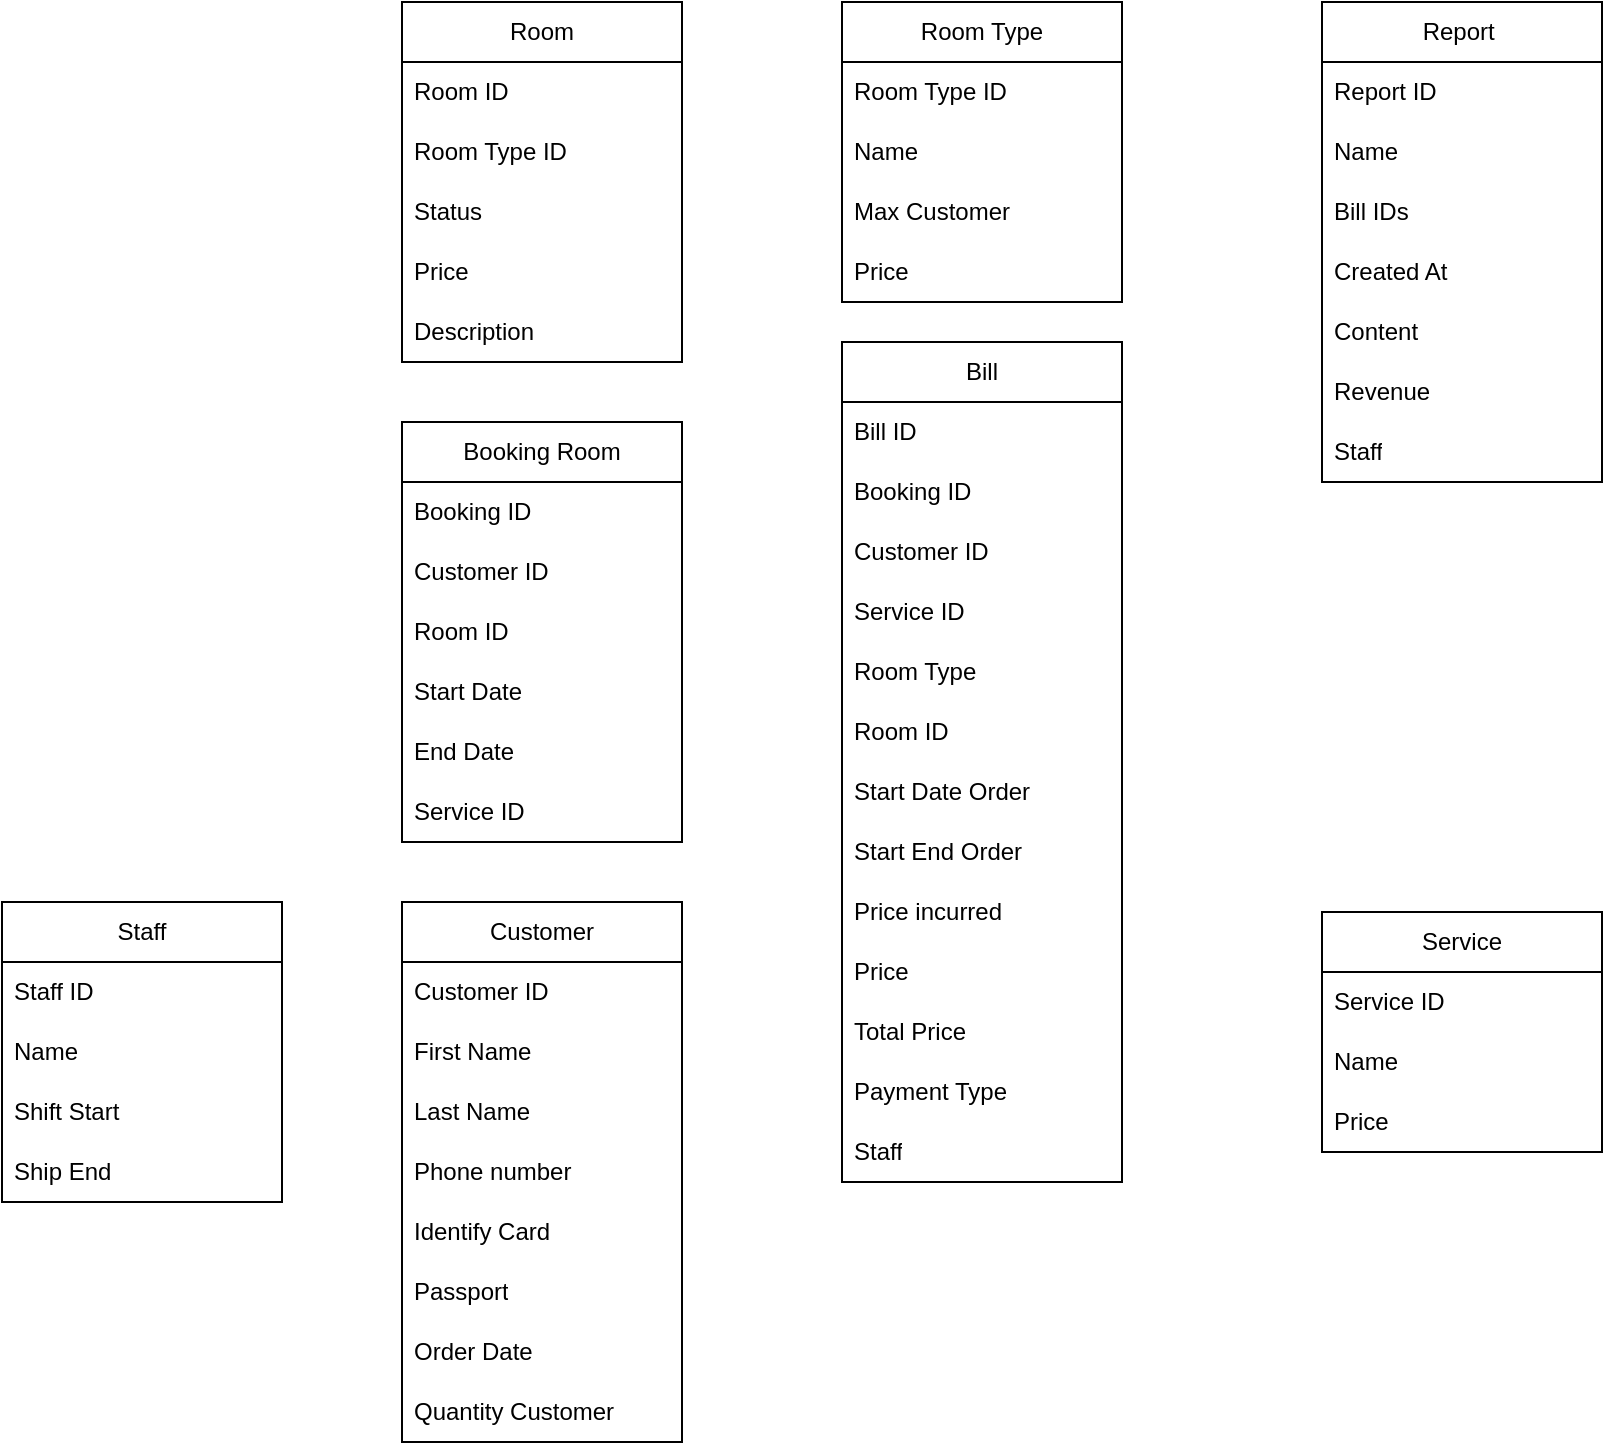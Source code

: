 <mxfile version="21.6.9" type="github">
  <diagram name="Page-1" id="8H-8xmzPVinGmGW4ERsI">
    <mxGraphModel dx="1900" dy="1666" grid="1" gridSize="10" guides="1" tooltips="1" connect="1" arrows="1" fold="1" page="1" pageScale="1" pageWidth="850" pageHeight="1100" math="0" shadow="0">
      <root>
        <mxCell id="0" />
        <mxCell id="1" parent="0" />
        <mxCell id="ZdL72ZSbKMqBsgBOb5lX-1" value="Room" style="swimlane;fontStyle=0;childLayout=stackLayout;horizontal=1;startSize=30;horizontalStack=0;resizeParent=1;resizeParentMax=0;resizeLast=0;collapsible=1;marginBottom=0;whiteSpace=wrap;html=1;" vertex="1" parent="1">
          <mxGeometry x="-60" y="-290" width="140" height="180" as="geometry" />
        </mxCell>
        <mxCell id="ZdL72ZSbKMqBsgBOb5lX-2" value="Room ID" style="text;strokeColor=none;fillColor=none;align=left;verticalAlign=middle;spacingLeft=4;spacingRight=4;overflow=hidden;points=[[0,0.5],[1,0.5]];portConstraint=eastwest;rotatable=0;whiteSpace=wrap;html=1;" vertex="1" parent="ZdL72ZSbKMqBsgBOb5lX-1">
          <mxGeometry y="30" width="140" height="30" as="geometry" />
        </mxCell>
        <mxCell id="ZdL72ZSbKMqBsgBOb5lX-3" value="Room Type ID" style="text;strokeColor=none;fillColor=none;align=left;verticalAlign=middle;spacingLeft=4;spacingRight=4;overflow=hidden;points=[[0,0.5],[1,0.5]];portConstraint=eastwest;rotatable=0;whiteSpace=wrap;html=1;" vertex="1" parent="ZdL72ZSbKMqBsgBOb5lX-1">
          <mxGeometry y="60" width="140" height="30" as="geometry" />
        </mxCell>
        <mxCell id="ZdL72ZSbKMqBsgBOb5lX-4" value="Status" style="text;strokeColor=none;fillColor=none;align=left;verticalAlign=middle;spacingLeft=4;spacingRight=4;overflow=hidden;points=[[0,0.5],[1,0.5]];portConstraint=eastwest;rotatable=0;whiteSpace=wrap;html=1;" vertex="1" parent="ZdL72ZSbKMqBsgBOb5lX-1">
          <mxGeometry y="90" width="140" height="30" as="geometry" />
        </mxCell>
        <mxCell id="ZdL72ZSbKMqBsgBOb5lX-26" value="Price" style="text;strokeColor=none;fillColor=none;align=left;verticalAlign=middle;spacingLeft=4;spacingRight=4;overflow=hidden;points=[[0,0.5],[1,0.5]];portConstraint=eastwest;rotatable=0;whiteSpace=wrap;html=1;" vertex="1" parent="ZdL72ZSbKMqBsgBOb5lX-1">
          <mxGeometry y="120" width="140" height="30" as="geometry" />
        </mxCell>
        <mxCell id="ZdL72ZSbKMqBsgBOb5lX-27" value="Description" style="text;strokeColor=none;fillColor=none;align=left;verticalAlign=middle;spacingLeft=4;spacingRight=4;overflow=hidden;points=[[0,0.5],[1,0.5]];portConstraint=eastwest;rotatable=0;whiteSpace=wrap;html=1;" vertex="1" parent="ZdL72ZSbKMqBsgBOb5lX-1">
          <mxGeometry y="150" width="140" height="30" as="geometry" />
        </mxCell>
        <mxCell id="ZdL72ZSbKMqBsgBOb5lX-5" value="Customer" style="swimlane;fontStyle=0;childLayout=stackLayout;horizontal=1;startSize=30;horizontalStack=0;resizeParent=1;resizeParentMax=0;resizeLast=0;collapsible=1;marginBottom=0;whiteSpace=wrap;html=1;" vertex="1" parent="1">
          <mxGeometry x="-60" y="160" width="140" height="270" as="geometry" />
        </mxCell>
        <mxCell id="ZdL72ZSbKMqBsgBOb5lX-6" value="Customer ID" style="text;strokeColor=none;fillColor=none;align=left;verticalAlign=middle;spacingLeft=4;spacingRight=4;overflow=hidden;points=[[0,0.5],[1,0.5]];portConstraint=eastwest;rotatable=0;whiteSpace=wrap;html=1;" vertex="1" parent="ZdL72ZSbKMqBsgBOb5lX-5">
          <mxGeometry y="30" width="140" height="30" as="geometry" />
        </mxCell>
        <mxCell id="ZdL72ZSbKMqBsgBOb5lX-7" value="First Name" style="text;strokeColor=none;fillColor=none;align=left;verticalAlign=middle;spacingLeft=4;spacingRight=4;overflow=hidden;points=[[0,0.5],[1,0.5]];portConstraint=eastwest;rotatable=0;whiteSpace=wrap;html=1;" vertex="1" parent="ZdL72ZSbKMqBsgBOb5lX-5">
          <mxGeometry y="60" width="140" height="30" as="geometry" />
        </mxCell>
        <mxCell id="ZdL72ZSbKMqBsgBOb5lX-8" value="Last Name" style="text;strokeColor=none;fillColor=none;align=left;verticalAlign=middle;spacingLeft=4;spacingRight=4;overflow=hidden;points=[[0,0.5],[1,0.5]];portConstraint=eastwest;rotatable=0;whiteSpace=wrap;html=1;" vertex="1" parent="ZdL72ZSbKMqBsgBOb5lX-5">
          <mxGeometry y="90" width="140" height="30" as="geometry" />
        </mxCell>
        <mxCell id="ZdL72ZSbKMqBsgBOb5lX-9" value="Phone number" style="text;strokeColor=none;fillColor=none;align=left;verticalAlign=middle;spacingLeft=4;spacingRight=4;overflow=hidden;points=[[0,0.5],[1,0.5]];portConstraint=eastwest;rotatable=0;whiteSpace=wrap;html=1;" vertex="1" parent="ZdL72ZSbKMqBsgBOb5lX-5">
          <mxGeometry y="120" width="140" height="30" as="geometry" />
        </mxCell>
        <mxCell id="ZdL72ZSbKMqBsgBOb5lX-15" value="Identify Card" style="text;strokeColor=none;fillColor=none;align=left;verticalAlign=middle;spacingLeft=4;spacingRight=4;overflow=hidden;points=[[0,0.5],[1,0.5]];portConstraint=eastwest;rotatable=0;whiteSpace=wrap;html=1;" vertex="1" parent="ZdL72ZSbKMqBsgBOb5lX-5">
          <mxGeometry y="150" width="140" height="30" as="geometry" />
        </mxCell>
        <mxCell id="ZdL72ZSbKMqBsgBOb5lX-16" value="Passport" style="text;strokeColor=none;fillColor=none;align=left;verticalAlign=middle;spacingLeft=4;spacingRight=4;overflow=hidden;points=[[0,0.5],[1,0.5]];portConstraint=eastwest;rotatable=0;whiteSpace=wrap;html=1;" vertex="1" parent="ZdL72ZSbKMqBsgBOb5lX-5">
          <mxGeometry y="180" width="140" height="30" as="geometry" />
        </mxCell>
        <mxCell id="ZdL72ZSbKMqBsgBOb5lX-17" value="Order Date" style="text;strokeColor=none;fillColor=none;align=left;verticalAlign=middle;spacingLeft=4;spacingRight=4;overflow=hidden;points=[[0,0.5],[1,0.5]];portConstraint=eastwest;rotatable=0;whiteSpace=wrap;html=1;" vertex="1" parent="ZdL72ZSbKMqBsgBOb5lX-5">
          <mxGeometry y="210" width="140" height="30" as="geometry" />
        </mxCell>
        <mxCell id="ZdL72ZSbKMqBsgBOb5lX-18" value="Quantity&amp;nbsp;Customer" style="text;strokeColor=none;fillColor=none;align=left;verticalAlign=middle;spacingLeft=4;spacingRight=4;overflow=hidden;points=[[0,0.5],[1,0.5]];portConstraint=eastwest;rotatable=0;whiteSpace=wrap;html=1;" vertex="1" parent="ZdL72ZSbKMqBsgBOb5lX-5">
          <mxGeometry y="240" width="140" height="30" as="geometry" />
        </mxCell>
        <mxCell id="ZdL72ZSbKMqBsgBOb5lX-19" value="Booking Room" style="swimlane;fontStyle=0;childLayout=stackLayout;horizontal=1;startSize=30;horizontalStack=0;resizeParent=1;resizeParentMax=0;resizeLast=0;collapsible=1;marginBottom=0;whiteSpace=wrap;html=1;" vertex="1" parent="1">
          <mxGeometry x="-60" y="-80" width="140" height="210" as="geometry" />
        </mxCell>
        <mxCell id="ZdL72ZSbKMqBsgBOb5lX-20" value="Booking ID" style="text;strokeColor=none;fillColor=none;align=left;verticalAlign=middle;spacingLeft=4;spacingRight=4;overflow=hidden;points=[[0,0.5],[1,0.5]];portConstraint=eastwest;rotatable=0;whiteSpace=wrap;html=1;" vertex="1" parent="ZdL72ZSbKMqBsgBOb5lX-19">
          <mxGeometry y="30" width="140" height="30" as="geometry" />
        </mxCell>
        <mxCell id="ZdL72ZSbKMqBsgBOb5lX-21" value="Customer ID" style="text;strokeColor=none;fillColor=none;align=left;verticalAlign=middle;spacingLeft=4;spacingRight=4;overflow=hidden;points=[[0,0.5],[1,0.5]];portConstraint=eastwest;rotatable=0;whiteSpace=wrap;html=1;" vertex="1" parent="ZdL72ZSbKMqBsgBOb5lX-19">
          <mxGeometry y="60" width="140" height="30" as="geometry" />
        </mxCell>
        <mxCell id="ZdL72ZSbKMqBsgBOb5lX-22" value="Room ID" style="text;strokeColor=none;fillColor=none;align=left;verticalAlign=middle;spacingLeft=4;spacingRight=4;overflow=hidden;points=[[0,0.5],[1,0.5]];portConstraint=eastwest;rotatable=0;whiteSpace=wrap;html=1;" vertex="1" parent="ZdL72ZSbKMqBsgBOb5lX-19">
          <mxGeometry y="90" width="140" height="30" as="geometry" />
        </mxCell>
        <mxCell id="ZdL72ZSbKMqBsgBOb5lX-23" value="Start Date" style="text;strokeColor=none;fillColor=none;align=left;verticalAlign=middle;spacingLeft=4;spacingRight=4;overflow=hidden;points=[[0,0.5],[1,0.5]];portConstraint=eastwest;rotatable=0;whiteSpace=wrap;html=1;" vertex="1" parent="ZdL72ZSbKMqBsgBOb5lX-19">
          <mxGeometry y="120" width="140" height="30" as="geometry" />
        </mxCell>
        <mxCell id="ZdL72ZSbKMqBsgBOb5lX-24" value="End Date" style="text;strokeColor=none;fillColor=none;align=left;verticalAlign=middle;spacingLeft=4;spacingRight=4;overflow=hidden;points=[[0,0.5],[1,0.5]];portConstraint=eastwest;rotatable=0;whiteSpace=wrap;html=1;" vertex="1" parent="ZdL72ZSbKMqBsgBOb5lX-19">
          <mxGeometry y="150" width="140" height="30" as="geometry" />
        </mxCell>
        <mxCell id="ZdL72ZSbKMqBsgBOb5lX-39" value="Service ID" style="text;strokeColor=none;fillColor=none;align=left;verticalAlign=middle;spacingLeft=4;spacingRight=4;overflow=hidden;points=[[0,0.5],[1,0.5]];portConstraint=eastwest;rotatable=0;whiteSpace=wrap;html=1;" vertex="1" parent="ZdL72ZSbKMqBsgBOb5lX-19">
          <mxGeometry y="180" width="140" height="30" as="geometry" />
        </mxCell>
        <mxCell id="ZdL72ZSbKMqBsgBOb5lX-28" value="Bill" style="swimlane;fontStyle=0;childLayout=stackLayout;horizontal=1;startSize=30;horizontalStack=0;resizeParent=1;resizeParentMax=0;resizeLast=0;collapsible=1;marginBottom=0;whiteSpace=wrap;html=1;" vertex="1" parent="1">
          <mxGeometry x="160" y="-120" width="140" height="420" as="geometry" />
        </mxCell>
        <mxCell id="ZdL72ZSbKMqBsgBOb5lX-29" value="Bill ID" style="text;strokeColor=none;fillColor=none;align=left;verticalAlign=middle;spacingLeft=4;spacingRight=4;overflow=hidden;points=[[0,0.5],[1,0.5]];portConstraint=eastwest;rotatable=0;whiteSpace=wrap;html=1;" vertex="1" parent="ZdL72ZSbKMqBsgBOb5lX-28">
          <mxGeometry y="30" width="140" height="30" as="geometry" />
        </mxCell>
        <mxCell id="ZdL72ZSbKMqBsgBOb5lX-30" value="Booking ID" style="text;strokeColor=none;fillColor=none;align=left;verticalAlign=middle;spacingLeft=4;spacingRight=4;overflow=hidden;points=[[0,0.5],[1,0.5]];portConstraint=eastwest;rotatable=0;whiteSpace=wrap;html=1;" vertex="1" parent="ZdL72ZSbKMqBsgBOb5lX-28">
          <mxGeometry y="60" width="140" height="30" as="geometry" />
        </mxCell>
        <mxCell id="ZdL72ZSbKMqBsgBOb5lX-31" value="Customer ID" style="text;strokeColor=none;fillColor=none;align=left;verticalAlign=middle;spacingLeft=4;spacingRight=4;overflow=hidden;points=[[0,0.5],[1,0.5]];portConstraint=eastwest;rotatable=0;whiteSpace=wrap;html=1;" vertex="1" parent="ZdL72ZSbKMqBsgBOb5lX-28">
          <mxGeometry y="90" width="140" height="30" as="geometry" />
        </mxCell>
        <mxCell id="ZdL72ZSbKMqBsgBOb5lX-32" value="Service ID" style="text;strokeColor=none;fillColor=none;align=left;verticalAlign=middle;spacingLeft=4;spacingRight=4;overflow=hidden;points=[[0,0.5],[1,0.5]];portConstraint=eastwest;rotatable=0;whiteSpace=wrap;html=1;" vertex="1" parent="ZdL72ZSbKMqBsgBOb5lX-28">
          <mxGeometry y="120" width="140" height="30" as="geometry" />
        </mxCell>
        <mxCell id="ZdL72ZSbKMqBsgBOb5lX-33" value="Room Type" style="text;strokeColor=none;fillColor=none;align=left;verticalAlign=middle;spacingLeft=4;spacingRight=4;overflow=hidden;points=[[0,0.5],[1,0.5]];portConstraint=eastwest;rotatable=0;whiteSpace=wrap;html=1;" vertex="1" parent="ZdL72ZSbKMqBsgBOb5lX-28">
          <mxGeometry y="150" width="140" height="30" as="geometry" />
        </mxCell>
        <mxCell id="ZdL72ZSbKMqBsgBOb5lX-34" value="Room ID" style="text;strokeColor=none;fillColor=none;align=left;verticalAlign=middle;spacingLeft=4;spacingRight=4;overflow=hidden;points=[[0,0.5],[1,0.5]];portConstraint=eastwest;rotatable=0;whiteSpace=wrap;html=1;" vertex="1" parent="ZdL72ZSbKMqBsgBOb5lX-28">
          <mxGeometry y="180" width="140" height="30" as="geometry" />
        </mxCell>
        <mxCell id="ZdL72ZSbKMqBsgBOb5lX-35" value="Start Date Order" style="text;strokeColor=none;fillColor=none;align=left;verticalAlign=middle;spacingLeft=4;spacingRight=4;overflow=hidden;points=[[0,0.5],[1,0.5]];portConstraint=eastwest;rotatable=0;whiteSpace=wrap;html=1;" vertex="1" parent="ZdL72ZSbKMqBsgBOb5lX-28">
          <mxGeometry y="210" width="140" height="30" as="geometry" />
        </mxCell>
        <mxCell id="ZdL72ZSbKMqBsgBOb5lX-36" value="Start End Order" style="text;strokeColor=none;fillColor=none;align=left;verticalAlign=middle;spacingLeft=4;spacingRight=4;overflow=hidden;points=[[0,0.5],[1,0.5]];portConstraint=eastwest;rotatable=0;whiteSpace=wrap;html=1;" vertex="1" parent="ZdL72ZSbKMqBsgBOb5lX-28">
          <mxGeometry y="240" width="140" height="30" as="geometry" />
        </mxCell>
        <mxCell id="ZdL72ZSbKMqBsgBOb5lX-37" value="Price incurred" style="text;strokeColor=none;fillColor=none;align=left;verticalAlign=middle;spacingLeft=4;spacingRight=4;overflow=hidden;points=[[0,0.5],[1,0.5]];portConstraint=eastwest;rotatable=0;whiteSpace=wrap;html=1;" vertex="1" parent="ZdL72ZSbKMqBsgBOb5lX-28">
          <mxGeometry y="270" width="140" height="30" as="geometry" />
        </mxCell>
        <mxCell id="ZdL72ZSbKMqBsgBOb5lX-38" value="Price" style="text;strokeColor=none;fillColor=none;align=left;verticalAlign=middle;spacingLeft=4;spacingRight=4;overflow=hidden;points=[[0,0.5],[1,0.5]];portConstraint=eastwest;rotatable=0;whiteSpace=wrap;html=1;" vertex="1" parent="ZdL72ZSbKMqBsgBOb5lX-28">
          <mxGeometry y="300" width="140" height="30" as="geometry" />
        </mxCell>
        <mxCell id="ZdL72ZSbKMqBsgBOb5lX-40" value="Total Price" style="text;strokeColor=none;fillColor=none;align=left;verticalAlign=middle;spacingLeft=4;spacingRight=4;overflow=hidden;points=[[0,0.5],[1,0.5]];portConstraint=eastwest;rotatable=0;whiteSpace=wrap;html=1;" vertex="1" parent="ZdL72ZSbKMqBsgBOb5lX-28">
          <mxGeometry y="330" width="140" height="30" as="geometry" />
        </mxCell>
        <mxCell id="ZdL72ZSbKMqBsgBOb5lX-41" value="Payment Type" style="text;strokeColor=none;fillColor=none;align=left;verticalAlign=middle;spacingLeft=4;spacingRight=4;overflow=hidden;points=[[0,0.5],[1,0.5]];portConstraint=eastwest;rotatable=0;whiteSpace=wrap;html=1;" vertex="1" parent="ZdL72ZSbKMqBsgBOb5lX-28">
          <mxGeometry y="360" width="140" height="30" as="geometry" />
        </mxCell>
        <mxCell id="ZdL72ZSbKMqBsgBOb5lX-42" value="Staff" style="text;strokeColor=none;fillColor=none;align=left;verticalAlign=middle;spacingLeft=4;spacingRight=4;overflow=hidden;points=[[0,0.5],[1,0.5]];portConstraint=eastwest;rotatable=0;whiteSpace=wrap;html=1;" vertex="1" parent="ZdL72ZSbKMqBsgBOb5lX-28">
          <mxGeometry y="390" width="140" height="30" as="geometry" />
        </mxCell>
        <mxCell id="ZdL72ZSbKMqBsgBOb5lX-43" value="Room Type" style="swimlane;fontStyle=0;childLayout=stackLayout;horizontal=1;startSize=30;horizontalStack=0;resizeParent=1;resizeParentMax=0;resizeLast=0;collapsible=1;marginBottom=0;whiteSpace=wrap;html=1;" vertex="1" parent="1">
          <mxGeometry x="160" y="-290" width="140" height="150" as="geometry" />
        </mxCell>
        <mxCell id="ZdL72ZSbKMqBsgBOb5lX-44" value="Room Type ID" style="text;strokeColor=none;fillColor=none;align=left;verticalAlign=middle;spacingLeft=4;spacingRight=4;overflow=hidden;points=[[0,0.5],[1,0.5]];portConstraint=eastwest;rotatable=0;whiteSpace=wrap;html=1;" vertex="1" parent="ZdL72ZSbKMqBsgBOb5lX-43">
          <mxGeometry y="30" width="140" height="30" as="geometry" />
        </mxCell>
        <mxCell id="ZdL72ZSbKMqBsgBOb5lX-45" value="Name" style="text;strokeColor=none;fillColor=none;align=left;verticalAlign=middle;spacingLeft=4;spacingRight=4;overflow=hidden;points=[[0,0.5],[1,0.5]];portConstraint=eastwest;rotatable=0;whiteSpace=wrap;html=1;" vertex="1" parent="ZdL72ZSbKMqBsgBOb5lX-43">
          <mxGeometry y="60" width="140" height="30" as="geometry" />
        </mxCell>
        <mxCell id="ZdL72ZSbKMqBsgBOb5lX-46" value="Max Customer" style="text;strokeColor=none;fillColor=none;align=left;verticalAlign=middle;spacingLeft=4;spacingRight=4;overflow=hidden;points=[[0,0.5],[1,0.5]];portConstraint=eastwest;rotatable=0;whiteSpace=wrap;html=1;" vertex="1" parent="ZdL72ZSbKMqBsgBOb5lX-43">
          <mxGeometry y="90" width="140" height="30" as="geometry" />
        </mxCell>
        <mxCell id="ZdL72ZSbKMqBsgBOb5lX-47" value="Price" style="text;strokeColor=none;fillColor=none;align=left;verticalAlign=middle;spacingLeft=4;spacingRight=4;overflow=hidden;points=[[0,0.5],[1,0.5]];portConstraint=eastwest;rotatable=0;whiteSpace=wrap;html=1;" vertex="1" parent="ZdL72ZSbKMqBsgBOb5lX-43">
          <mxGeometry y="120" width="140" height="30" as="geometry" />
        </mxCell>
        <mxCell id="ZdL72ZSbKMqBsgBOb5lX-48" value="Report&amp;nbsp;" style="swimlane;fontStyle=0;childLayout=stackLayout;horizontal=1;startSize=30;horizontalStack=0;resizeParent=1;resizeParentMax=0;resizeLast=0;collapsible=1;marginBottom=0;whiteSpace=wrap;html=1;" vertex="1" parent="1">
          <mxGeometry x="400" y="-290" width="140" height="240" as="geometry" />
        </mxCell>
        <mxCell id="ZdL72ZSbKMqBsgBOb5lX-49" value="Report ID" style="text;strokeColor=none;fillColor=none;align=left;verticalAlign=middle;spacingLeft=4;spacingRight=4;overflow=hidden;points=[[0,0.5],[1,0.5]];portConstraint=eastwest;rotatable=0;whiteSpace=wrap;html=1;" vertex="1" parent="ZdL72ZSbKMqBsgBOb5lX-48">
          <mxGeometry y="30" width="140" height="30" as="geometry" />
        </mxCell>
        <mxCell id="ZdL72ZSbKMqBsgBOb5lX-50" value="Name" style="text;strokeColor=none;fillColor=none;align=left;verticalAlign=middle;spacingLeft=4;spacingRight=4;overflow=hidden;points=[[0,0.5],[1,0.5]];portConstraint=eastwest;rotatable=0;whiteSpace=wrap;html=1;" vertex="1" parent="ZdL72ZSbKMqBsgBOb5lX-48">
          <mxGeometry y="60" width="140" height="30" as="geometry" />
        </mxCell>
        <mxCell id="ZdL72ZSbKMqBsgBOb5lX-51" value="Bill IDs" style="text;strokeColor=none;fillColor=none;align=left;verticalAlign=middle;spacingLeft=4;spacingRight=4;overflow=hidden;points=[[0,0.5],[1,0.5]];portConstraint=eastwest;rotatable=0;whiteSpace=wrap;html=1;" vertex="1" parent="ZdL72ZSbKMqBsgBOb5lX-48">
          <mxGeometry y="90" width="140" height="30" as="geometry" />
        </mxCell>
        <mxCell id="ZdL72ZSbKMqBsgBOb5lX-65" value="Created At" style="text;strokeColor=none;fillColor=none;align=left;verticalAlign=middle;spacingLeft=4;spacingRight=4;overflow=hidden;points=[[0,0.5],[1,0.5]];portConstraint=eastwest;rotatable=0;whiteSpace=wrap;html=1;" vertex="1" parent="ZdL72ZSbKMqBsgBOb5lX-48">
          <mxGeometry y="120" width="140" height="30" as="geometry" />
        </mxCell>
        <mxCell id="ZdL72ZSbKMqBsgBOb5lX-66" value="Content" style="text;strokeColor=none;fillColor=none;align=left;verticalAlign=middle;spacingLeft=4;spacingRight=4;overflow=hidden;points=[[0,0.5],[1,0.5]];portConstraint=eastwest;rotatable=0;whiteSpace=wrap;html=1;" vertex="1" parent="ZdL72ZSbKMqBsgBOb5lX-48">
          <mxGeometry y="150" width="140" height="30" as="geometry" />
        </mxCell>
        <mxCell id="ZdL72ZSbKMqBsgBOb5lX-67" value="Revenue" style="text;strokeColor=none;fillColor=none;align=left;verticalAlign=middle;spacingLeft=4;spacingRight=4;overflow=hidden;points=[[0,0.5],[1,0.5]];portConstraint=eastwest;rotatable=0;whiteSpace=wrap;html=1;" vertex="1" parent="ZdL72ZSbKMqBsgBOb5lX-48">
          <mxGeometry y="180" width="140" height="30" as="geometry" />
        </mxCell>
        <mxCell id="ZdL72ZSbKMqBsgBOb5lX-68" value="Staff" style="text;strokeColor=none;fillColor=none;align=left;verticalAlign=middle;spacingLeft=4;spacingRight=4;overflow=hidden;points=[[0,0.5],[1,0.5]];portConstraint=eastwest;rotatable=0;whiteSpace=wrap;html=1;" vertex="1" parent="ZdL72ZSbKMqBsgBOb5lX-48">
          <mxGeometry y="210" width="140" height="30" as="geometry" />
        </mxCell>
        <mxCell id="ZdL72ZSbKMqBsgBOb5lX-52" value="Service" style="swimlane;fontStyle=0;childLayout=stackLayout;horizontal=1;startSize=30;horizontalStack=0;resizeParent=1;resizeParentMax=0;resizeLast=0;collapsible=1;marginBottom=0;whiteSpace=wrap;html=1;" vertex="1" parent="1">
          <mxGeometry x="400" y="165" width="140" height="120" as="geometry" />
        </mxCell>
        <mxCell id="ZdL72ZSbKMqBsgBOb5lX-53" value="Service ID" style="text;strokeColor=none;fillColor=none;align=left;verticalAlign=middle;spacingLeft=4;spacingRight=4;overflow=hidden;points=[[0,0.5],[1,0.5]];portConstraint=eastwest;rotatable=0;whiteSpace=wrap;html=1;" vertex="1" parent="ZdL72ZSbKMqBsgBOb5lX-52">
          <mxGeometry y="30" width="140" height="30" as="geometry" />
        </mxCell>
        <mxCell id="ZdL72ZSbKMqBsgBOb5lX-54" value="Name" style="text;strokeColor=none;fillColor=none;align=left;verticalAlign=middle;spacingLeft=4;spacingRight=4;overflow=hidden;points=[[0,0.5],[1,0.5]];portConstraint=eastwest;rotatable=0;whiteSpace=wrap;html=1;" vertex="1" parent="ZdL72ZSbKMqBsgBOb5lX-52">
          <mxGeometry y="60" width="140" height="30" as="geometry" />
        </mxCell>
        <mxCell id="ZdL72ZSbKMqBsgBOb5lX-55" value="Price" style="text;strokeColor=none;fillColor=none;align=left;verticalAlign=middle;spacingLeft=4;spacingRight=4;overflow=hidden;points=[[0,0.5],[1,0.5]];portConstraint=eastwest;rotatable=0;whiteSpace=wrap;html=1;" vertex="1" parent="ZdL72ZSbKMqBsgBOb5lX-52">
          <mxGeometry y="90" width="140" height="30" as="geometry" />
        </mxCell>
        <mxCell id="ZdL72ZSbKMqBsgBOb5lX-69" value="Staff" style="swimlane;fontStyle=0;childLayout=stackLayout;horizontal=1;startSize=30;horizontalStack=0;resizeParent=1;resizeParentMax=0;resizeLast=0;collapsible=1;marginBottom=0;whiteSpace=wrap;html=1;" vertex="1" parent="1">
          <mxGeometry x="-260" y="160" width="140" height="150" as="geometry" />
        </mxCell>
        <mxCell id="ZdL72ZSbKMqBsgBOb5lX-70" value="Staff ID" style="text;strokeColor=none;fillColor=none;align=left;verticalAlign=middle;spacingLeft=4;spacingRight=4;overflow=hidden;points=[[0,0.5],[1,0.5]];portConstraint=eastwest;rotatable=0;whiteSpace=wrap;html=1;" vertex="1" parent="ZdL72ZSbKMqBsgBOb5lX-69">
          <mxGeometry y="30" width="140" height="30" as="geometry" />
        </mxCell>
        <mxCell id="ZdL72ZSbKMqBsgBOb5lX-71" value="Name" style="text;strokeColor=none;fillColor=none;align=left;verticalAlign=middle;spacingLeft=4;spacingRight=4;overflow=hidden;points=[[0,0.5],[1,0.5]];portConstraint=eastwest;rotatable=0;whiteSpace=wrap;html=1;" vertex="1" parent="ZdL72ZSbKMqBsgBOb5lX-69">
          <mxGeometry y="60" width="140" height="30" as="geometry" />
        </mxCell>
        <mxCell id="ZdL72ZSbKMqBsgBOb5lX-72" value="Shift Start" style="text;strokeColor=none;fillColor=none;align=left;verticalAlign=middle;spacingLeft=4;spacingRight=4;overflow=hidden;points=[[0,0.5],[1,0.5]];portConstraint=eastwest;rotatable=0;whiteSpace=wrap;html=1;" vertex="1" parent="ZdL72ZSbKMqBsgBOb5lX-69">
          <mxGeometry y="90" width="140" height="30" as="geometry" />
        </mxCell>
        <mxCell id="ZdL72ZSbKMqBsgBOb5lX-73" value="Ship End" style="text;strokeColor=none;fillColor=none;align=left;verticalAlign=middle;spacingLeft=4;spacingRight=4;overflow=hidden;points=[[0,0.5],[1,0.5]];portConstraint=eastwest;rotatable=0;whiteSpace=wrap;html=1;" vertex="1" parent="ZdL72ZSbKMqBsgBOb5lX-69">
          <mxGeometry y="120" width="140" height="30" as="geometry" />
        </mxCell>
      </root>
    </mxGraphModel>
  </diagram>
</mxfile>
